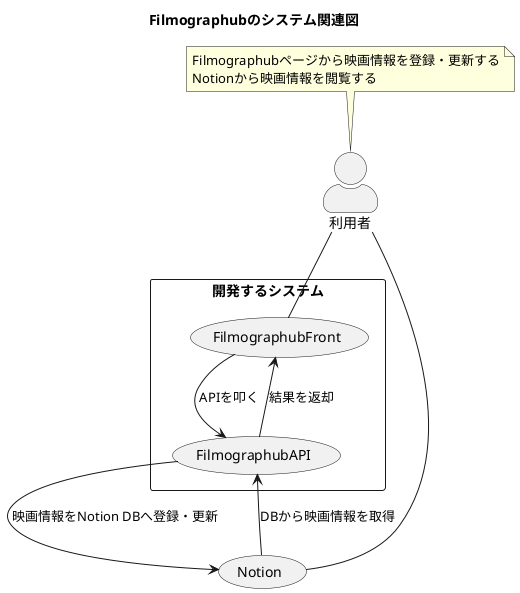 @startuml fig_system_relation

title Filmographubのシステム関連図
skinparam actorStyle awesome


rectangle 開発するシステム {
  "FilmographubFront" as (FilmographubFront)
  "FilmographubAPI" as (FilmographubApi)

}

:利用者: -- (FilmographubFront)
:利用者: -- (Notion)

(FilmographubFront) --> (FilmographubApi) :APIを叩く
(FilmographubFront) <-- (FilmographubApi) :結果を返却
(FilmographubApi) --> (Notion) :映画情報をNotion DBへ登録・更新
(FilmographubApi) <-- (Notion) :DBから映画情報を取得

note "Filmographubページから映画情報を登録・更新する\nNotionから映画情報を閲覧する" as note01

note01 .. :利用者:


@enduml

